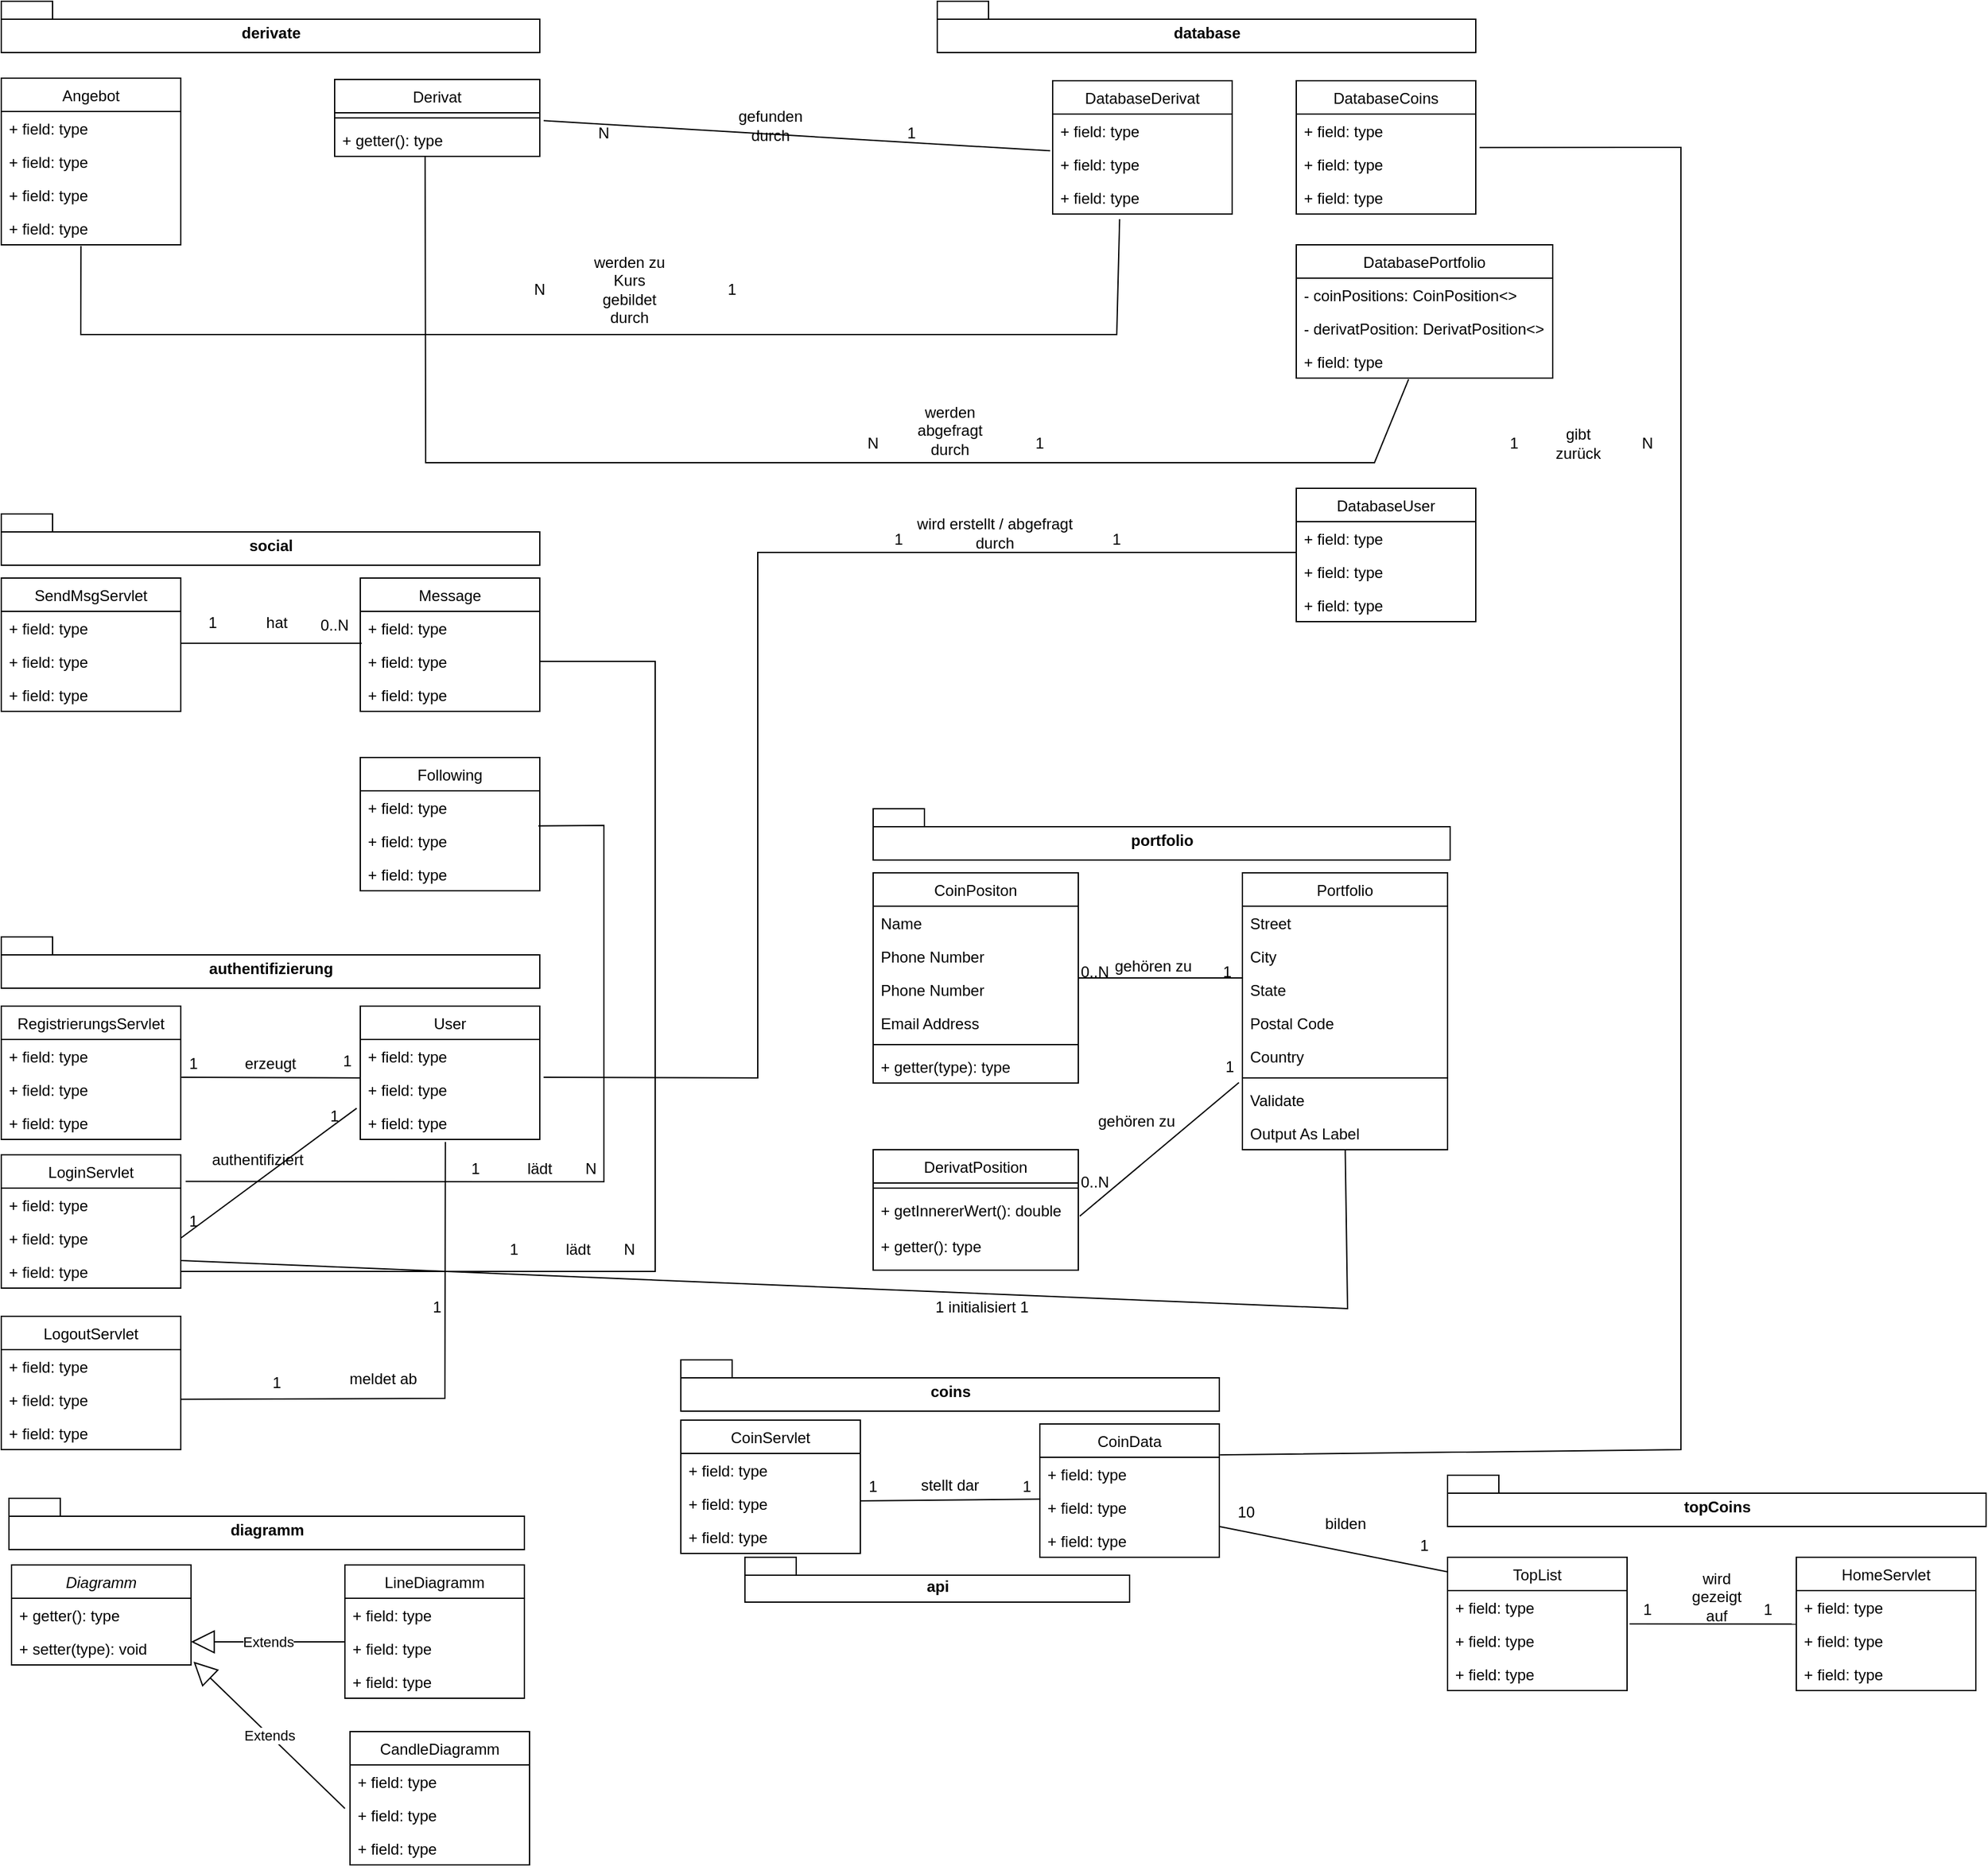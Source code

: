 <mxfile version="17.4.3" type="github">
  <diagram id="C5RBs43oDa-KdzZeNtuy" name="Page-1">
    <mxGraphModel dx="3595" dy="2076" grid="1" gridSize="10" guides="1" tooltips="1" connect="1" arrows="1" fold="1" page="1" pageScale="1" pageWidth="1169" pageHeight="827" math="0" shadow="0">
      <root>
        <mxCell id="WIyWlLk6GJQsqaUBKTNV-0" />
        <mxCell id="WIyWlLk6GJQsqaUBKTNV-1" parent="WIyWlLk6GJQsqaUBKTNV-0" />
        <mxCell id="zkfFHV4jXpPFQw0GAbJ--0" value="CoinPositon" style="swimlane;fontStyle=0;align=center;verticalAlign=top;childLayout=stackLayout;horizontal=1;startSize=26;horizontalStack=0;resizeParent=1;resizeLast=0;collapsible=1;marginBottom=0;rounded=0;shadow=0;strokeWidth=1;" parent="WIyWlLk6GJQsqaUBKTNV-1" vertex="1">
          <mxGeometry x="220" y="120" width="160" height="164" as="geometry">
            <mxRectangle x="230" y="140" width="160" height="26" as="alternateBounds" />
          </mxGeometry>
        </mxCell>
        <mxCell id="zkfFHV4jXpPFQw0GAbJ--1" value="Name" style="text;align=left;verticalAlign=top;spacingLeft=4;spacingRight=4;overflow=hidden;rotatable=0;points=[[0,0.5],[1,0.5]];portConstraint=eastwest;" parent="zkfFHV4jXpPFQw0GAbJ--0" vertex="1">
          <mxGeometry y="26" width="160" height="26" as="geometry" />
        </mxCell>
        <mxCell id="zkfFHV4jXpPFQw0GAbJ--2" value="Phone Number" style="text;align=left;verticalAlign=top;spacingLeft=4;spacingRight=4;overflow=hidden;rotatable=0;points=[[0,0.5],[1,0.5]];portConstraint=eastwest;rounded=0;shadow=0;html=0;" parent="zkfFHV4jXpPFQw0GAbJ--0" vertex="1">
          <mxGeometry y="52" width="160" height="26" as="geometry" />
        </mxCell>
        <mxCell id="riOZHKqeXtfraxiCCozO-0" value="Phone Number" style="text;align=left;verticalAlign=top;spacingLeft=4;spacingRight=4;overflow=hidden;rotatable=0;points=[[0,0.5],[1,0.5]];portConstraint=eastwest;rounded=0;shadow=0;html=0;" vertex="1" parent="zkfFHV4jXpPFQw0GAbJ--0">
          <mxGeometry y="78" width="160" height="26" as="geometry" />
        </mxCell>
        <mxCell id="zkfFHV4jXpPFQw0GAbJ--3" value="Email Address" style="text;align=left;verticalAlign=top;spacingLeft=4;spacingRight=4;overflow=hidden;rotatable=0;points=[[0,0.5],[1,0.5]];portConstraint=eastwest;rounded=0;shadow=0;html=0;" parent="zkfFHV4jXpPFQw0GAbJ--0" vertex="1">
          <mxGeometry y="104" width="160" height="26" as="geometry" />
        </mxCell>
        <mxCell id="zkfFHV4jXpPFQw0GAbJ--4" value="" style="line;html=1;strokeWidth=1;align=left;verticalAlign=middle;spacingTop=-1;spacingLeft=3;spacingRight=3;rotatable=0;labelPosition=right;points=[];portConstraint=eastwest;" parent="zkfFHV4jXpPFQw0GAbJ--0" vertex="1">
          <mxGeometry y="130" width="160" height="8" as="geometry" />
        </mxCell>
        <mxCell id="zkfFHV4jXpPFQw0GAbJ--5" value="+ getter(type): type" style="text;align=left;verticalAlign=top;spacingLeft=4;spacingRight=4;overflow=hidden;rotatable=0;points=[[0,0.5],[1,0.5]];portConstraint=eastwest;" parent="zkfFHV4jXpPFQw0GAbJ--0" vertex="1">
          <mxGeometry y="138" width="160" height="26" as="geometry" />
        </mxCell>
        <mxCell id="zkfFHV4jXpPFQw0GAbJ--17" value="Portfolio" style="swimlane;fontStyle=0;align=center;verticalAlign=top;childLayout=stackLayout;horizontal=1;startSize=26;horizontalStack=0;resizeParent=1;resizeLast=0;collapsible=1;marginBottom=0;rounded=0;shadow=0;strokeWidth=1;" parent="WIyWlLk6GJQsqaUBKTNV-1" vertex="1">
          <mxGeometry x="508" y="120" width="160" height="216" as="geometry">
            <mxRectangle x="550" y="140" width="160" height="26" as="alternateBounds" />
          </mxGeometry>
        </mxCell>
        <mxCell id="zkfFHV4jXpPFQw0GAbJ--18" value="Street" style="text;align=left;verticalAlign=top;spacingLeft=4;spacingRight=4;overflow=hidden;rotatable=0;points=[[0,0.5],[1,0.5]];portConstraint=eastwest;" parent="zkfFHV4jXpPFQw0GAbJ--17" vertex="1">
          <mxGeometry y="26" width="160" height="26" as="geometry" />
        </mxCell>
        <mxCell id="zkfFHV4jXpPFQw0GAbJ--19" value="City" style="text;align=left;verticalAlign=top;spacingLeft=4;spacingRight=4;overflow=hidden;rotatable=0;points=[[0,0.5],[1,0.5]];portConstraint=eastwest;rounded=0;shadow=0;html=0;" parent="zkfFHV4jXpPFQw0GAbJ--17" vertex="1">
          <mxGeometry y="52" width="160" height="26" as="geometry" />
        </mxCell>
        <mxCell id="zkfFHV4jXpPFQw0GAbJ--20" value="State" style="text;align=left;verticalAlign=top;spacingLeft=4;spacingRight=4;overflow=hidden;rotatable=0;points=[[0,0.5],[1,0.5]];portConstraint=eastwest;rounded=0;shadow=0;html=0;" parent="zkfFHV4jXpPFQw0GAbJ--17" vertex="1">
          <mxGeometry y="78" width="160" height="26" as="geometry" />
        </mxCell>
        <mxCell id="zkfFHV4jXpPFQw0GAbJ--21" value="Postal Code" style="text;align=left;verticalAlign=top;spacingLeft=4;spacingRight=4;overflow=hidden;rotatable=0;points=[[0,0.5],[1,0.5]];portConstraint=eastwest;rounded=0;shadow=0;html=0;" parent="zkfFHV4jXpPFQw0GAbJ--17" vertex="1">
          <mxGeometry y="104" width="160" height="26" as="geometry" />
        </mxCell>
        <mxCell id="zkfFHV4jXpPFQw0GAbJ--22" value="Country" style="text;align=left;verticalAlign=top;spacingLeft=4;spacingRight=4;overflow=hidden;rotatable=0;points=[[0,0.5],[1,0.5]];portConstraint=eastwest;rounded=0;shadow=0;html=0;" parent="zkfFHV4jXpPFQw0GAbJ--17" vertex="1">
          <mxGeometry y="130" width="160" height="26" as="geometry" />
        </mxCell>
        <mxCell id="zkfFHV4jXpPFQw0GAbJ--23" value="" style="line;html=1;strokeWidth=1;align=left;verticalAlign=middle;spacingTop=-1;spacingLeft=3;spacingRight=3;rotatable=0;labelPosition=right;points=[];portConstraint=eastwest;" parent="zkfFHV4jXpPFQw0GAbJ--17" vertex="1">
          <mxGeometry y="156" width="160" height="8" as="geometry" />
        </mxCell>
        <mxCell id="zkfFHV4jXpPFQw0GAbJ--24" value="Validate" style="text;align=left;verticalAlign=top;spacingLeft=4;spacingRight=4;overflow=hidden;rotatable=0;points=[[0,0.5],[1,0.5]];portConstraint=eastwest;" parent="zkfFHV4jXpPFQw0GAbJ--17" vertex="1">
          <mxGeometry y="164" width="160" height="26" as="geometry" />
        </mxCell>
        <mxCell id="zkfFHV4jXpPFQw0GAbJ--25" value="Output As Label" style="text;align=left;verticalAlign=top;spacingLeft=4;spacingRight=4;overflow=hidden;rotatable=0;points=[[0,0.5],[1,0.5]];portConstraint=eastwest;" parent="zkfFHV4jXpPFQw0GAbJ--17" vertex="1">
          <mxGeometry y="190" width="160" height="26" as="geometry" />
        </mxCell>
        <mxCell id="zkfFHV4jXpPFQw0GAbJ--26" value="" style="endArrow=none;shadow=0;strokeWidth=1;rounded=0;endFill=0;edgeStyle=elbowEdgeStyle;elbow=vertical;strokeColor=default;" parent="WIyWlLk6GJQsqaUBKTNV-1" source="zkfFHV4jXpPFQw0GAbJ--0" target="zkfFHV4jXpPFQw0GAbJ--17" edge="1">
          <mxGeometry x="0.5" y="41" relative="1" as="geometry">
            <mxPoint x="380" y="192" as="sourcePoint" />
            <mxPoint x="540" y="192" as="targetPoint" />
            <mxPoint x="-40" y="32" as="offset" />
          </mxGeometry>
        </mxCell>
        <mxCell id="zkfFHV4jXpPFQw0GAbJ--27" value="0..N" style="resizable=0;align=left;verticalAlign=bottom;labelBackgroundColor=none;fontSize=12;" parent="zkfFHV4jXpPFQw0GAbJ--26" connectable="0" vertex="1">
          <mxGeometry x="-1" relative="1" as="geometry">
            <mxPoint y="4" as="offset" />
          </mxGeometry>
        </mxCell>
        <mxCell id="zkfFHV4jXpPFQw0GAbJ--28" value="1" style="resizable=0;align=right;verticalAlign=bottom;labelBackgroundColor=none;fontSize=12;" parent="zkfFHV4jXpPFQw0GAbJ--26" connectable="0" vertex="1">
          <mxGeometry x="1" relative="1" as="geometry">
            <mxPoint x="-7" y="4" as="offset" />
          </mxGeometry>
        </mxCell>
        <mxCell id="zkfFHV4jXpPFQw0GAbJ--29" value="gehören zu" style="text;html=1;resizable=0;points=[];;align=center;verticalAlign=middle;labelBackgroundColor=none;rounded=0;shadow=0;strokeWidth=1;fontSize=12;" parent="zkfFHV4jXpPFQw0GAbJ--26" vertex="1" connectable="0">
          <mxGeometry x="0.5" y="49" relative="1" as="geometry">
            <mxPoint x="-38" y="40" as="offset" />
          </mxGeometry>
        </mxCell>
        <mxCell id="riOZHKqeXtfraxiCCozO-1" value="DerivatPosition&#xa;" style="swimlane;fontStyle=0;align=center;verticalAlign=top;childLayout=stackLayout;horizontal=1;startSize=26;horizontalStack=0;resizeParent=1;resizeParentMax=0;resizeLast=0;collapsible=1;marginBottom=0;" vertex="1" parent="WIyWlLk6GJQsqaUBKTNV-1">
          <mxGeometry x="220" y="336" width="160" height="94" as="geometry" />
        </mxCell>
        <mxCell id="riOZHKqeXtfraxiCCozO-3" value="" style="line;strokeWidth=1;fillColor=none;align=left;verticalAlign=middle;spacingTop=-1;spacingLeft=3;spacingRight=3;rotatable=0;labelPosition=right;points=[];portConstraint=eastwest;" vertex="1" parent="riOZHKqeXtfraxiCCozO-1">
          <mxGeometry y="26" width="160" height="8" as="geometry" />
        </mxCell>
        <mxCell id="riOZHKqeXtfraxiCCozO-4" value="+ getInnererWert(): double&#xa;&#xa;+ getter(): type" style="text;strokeColor=none;fillColor=none;align=left;verticalAlign=top;spacingLeft=4;spacingRight=4;overflow=hidden;rotatable=0;points=[[0,0.5],[1,0.5]];portConstraint=eastwest;" vertex="1" parent="riOZHKqeXtfraxiCCozO-1">
          <mxGeometry y="34" width="160" height="60" as="geometry" />
        </mxCell>
        <mxCell id="riOZHKqeXtfraxiCCozO-6" value="gehören zu" style="text;html=1;resizable=0;points=[];;align=center;verticalAlign=middle;labelBackgroundColor=none;rounded=0;shadow=0;strokeWidth=1;fontSize=12;" vertex="1" connectable="0" parent="WIyWlLk6GJQsqaUBKTNV-1">
          <mxGeometry x="430" y="310" as="geometry">
            <mxPoint x="-5" y="4" as="offset" />
          </mxGeometry>
        </mxCell>
        <mxCell id="riOZHKqeXtfraxiCCozO-7" value="0..N" style="resizable=0;align=left;verticalAlign=bottom;labelBackgroundColor=none;fontSize=12;" connectable="0" vertex="1" parent="WIyWlLk6GJQsqaUBKTNV-1">
          <mxGeometry x="380" y="370" as="geometry" />
        </mxCell>
        <mxCell id="riOZHKqeXtfraxiCCozO-8" value="1" style="resizable=0;align=right;verticalAlign=bottom;labelBackgroundColor=none;fontSize=12;" connectable="0" vertex="1" parent="WIyWlLk6GJQsqaUBKTNV-1">
          <mxGeometry x="508.003" y="210" as="geometry">
            <mxPoint x="-5" y="70" as="offset" />
          </mxGeometry>
        </mxCell>
        <mxCell id="riOZHKqeXtfraxiCCozO-9" value="" style="endArrow=none;html=1;rounded=0;entryX=-0.017;entryY=-0.013;entryDx=0;entryDy=0;entryPerimeter=0;exitX=1.007;exitY=0.994;exitDx=0;exitDy=0;exitPerimeter=0;" edge="1" parent="WIyWlLk6GJQsqaUBKTNV-1" target="zkfFHV4jXpPFQw0GAbJ--24">
          <mxGeometry width="50" height="50" relative="1" as="geometry">
            <mxPoint x="381.12" y="387.844" as="sourcePoint" />
            <mxPoint x="440" y="550" as="targetPoint" />
          </mxGeometry>
        </mxCell>
        <mxCell id="riOZHKqeXtfraxiCCozO-11" value="Diagramm" style="swimlane;fontStyle=2;childLayout=stackLayout;horizontal=1;startSize=26;fillColor=none;horizontalStack=0;resizeParent=1;resizeParentMax=0;resizeLast=0;collapsible=1;marginBottom=0;" vertex="1" parent="WIyWlLk6GJQsqaUBKTNV-1">
          <mxGeometry x="-452" y="660" width="140" height="78" as="geometry" />
        </mxCell>
        <mxCell id="riOZHKqeXtfraxiCCozO-12" value="+ getter(): type" style="text;strokeColor=none;fillColor=none;align=left;verticalAlign=top;spacingLeft=4;spacingRight=4;overflow=hidden;rotatable=0;points=[[0,0.5],[1,0.5]];portConstraint=eastwest;" vertex="1" parent="riOZHKqeXtfraxiCCozO-11">
          <mxGeometry y="26" width="140" height="26" as="geometry" />
        </mxCell>
        <mxCell id="riOZHKqeXtfraxiCCozO-13" value="+ setter(type): void" style="text;strokeColor=none;fillColor=none;align=left;verticalAlign=top;spacingLeft=4;spacingRight=4;overflow=hidden;rotatable=0;points=[[0,0.5],[1,0.5]];portConstraint=eastwest;" vertex="1" parent="riOZHKqeXtfraxiCCozO-11">
          <mxGeometry y="52" width="140" height="26" as="geometry" />
        </mxCell>
        <mxCell id="riOZHKqeXtfraxiCCozO-15" value="Extends" style="endArrow=block;endSize=16;endFill=0;html=1;rounded=0;strokeColor=default;" edge="1" parent="WIyWlLk6GJQsqaUBKTNV-1">
          <mxGeometry width="160" relative="1" as="geometry">
            <mxPoint x="-192" y="720" as="sourcePoint" />
            <mxPoint x="-312" y="720" as="targetPoint" />
          </mxGeometry>
        </mxCell>
        <mxCell id="riOZHKqeXtfraxiCCozO-16" value="LineDiagramm" style="swimlane;fontStyle=0;childLayout=stackLayout;horizontal=1;startSize=26;fillColor=none;horizontalStack=0;resizeParent=1;resizeParentMax=0;resizeLast=0;collapsible=1;marginBottom=0;" vertex="1" parent="WIyWlLk6GJQsqaUBKTNV-1">
          <mxGeometry x="-192" y="660" width="140" height="104" as="geometry" />
        </mxCell>
        <mxCell id="riOZHKqeXtfraxiCCozO-17" value="+ field: type" style="text;strokeColor=none;fillColor=none;align=left;verticalAlign=top;spacingLeft=4;spacingRight=4;overflow=hidden;rotatable=0;points=[[0,0.5],[1,0.5]];portConstraint=eastwest;" vertex="1" parent="riOZHKqeXtfraxiCCozO-16">
          <mxGeometry y="26" width="140" height="26" as="geometry" />
        </mxCell>
        <mxCell id="riOZHKqeXtfraxiCCozO-18" value="+ field: type" style="text;strokeColor=none;fillColor=none;align=left;verticalAlign=top;spacingLeft=4;spacingRight=4;overflow=hidden;rotatable=0;points=[[0,0.5],[1,0.5]];portConstraint=eastwest;" vertex="1" parent="riOZHKqeXtfraxiCCozO-16">
          <mxGeometry y="52" width="140" height="26" as="geometry" />
        </mxCell>
        <mxCell id="riOZHKqeXtfraxiCCozO-19" value="+ field: type" style="text;strokeColor=none;fillColor=none;align=left;verticalAlign=top;spacingLeft=4;spacingRight=4;overflow=hidden;rotatable=0;points=[[0,0.5],[1,0.5]];portConstraint=eastwest;" vertex="1" parent="riOZHKqeXtfraxiCCozO-16">
          <mxGeometry y="78" width="140" height="26" as="geometry" />
        </mxCell>
        <mxCell id="riOZHKqeXtfraxiCCozO-24" value="CandleDiagramm" style="swimlane;fontStyle=0;childLayout=stackLayout;horizontal=1;startSize=26;fillColor=none;horizontalStack=0;resizeParent=1;resizeParentMax=0;resizeLast=0;collapsible=1;marginBottom=0;" vertex="1" parent="WIyWlLk6GJQsqaUBKTNV-1">
          <mxGeometry x="-188" y="790" width="140" height="104" as="geometry" />
        </mxCell>
        <mxCell id="riOZHKqeXtfraxiCCozO-25" value="+ field: type" style="text;strokeColor=none;fillColor=none;align=left;verticalAlign=top;spacingLeft=4;spacingRight=4;overflow=hidden;rotatable=0;points=[[0,0.5],[1,0.5]];portConstraint=eastwest;" vertex="1" parent="riOZHKqeXtfraxiCCozO-24">
          <mxGeometry y="26" width="140" height="26" as="geometry" />
        </mxCell>
        <mxCell id="riOZHKqeXtfraxiCCozO-26" value="+ field: type" style="text;strokeColor=none;fillColor=none;align=left;verticalAlign=top;spacingLeft=4;spacingRight=4;overflow=hidden;rotatable=0;points=[[0,0.5],[1,0.5]];portConstraint=eastwest;" vertex="1" parent="riOZHKqeXtfraxiCCozO-24">
          <mxGeometry y="52" width="140" height="26" as="geometry" />
        </mxCell>
        <mxCell id="riOZHKqeXtfraxiCCozO-27" value="+ field: type" style="text;strokeColor=none;fillColor=none;align=left;verticalAlign=top;spacingLeft=4;spacingRight=4;overflow=hidden;rotatable=0;points=[[0,0.5],[1,0.5]];portConstraint=eastwest;" vertex="1" parent="riOZHKqeXtfraxiCCozO-24">
          <mxGeometry y="78" width="140" height="26" as="geometry" />
        </mxCell>
        <mxCell id="riOZHKqeXtfraxiCCozO-28" value="Extends" style="endArrow=block;endSize=16;endFill=0;html=1;rounded=0;strokeColor=default;entryX=1.014;entryY=0.904;entryDx=0;entryDy=0;entryPerimeter=0;" edge="1" parent="WIyWlLk6GJQsqaUBKTNV-1" target="riOZHKqeXtfraxiCCozO-13">
          <mxGeometry width="160" relative="1" as="geometry">
            <mxPoint x="-192" y="850" as="sourcePoint" />
            <mxPoint x="-212" y="890" as="targetPoint" />
          </mxGeometry>
        </mxCell>
        <mxCell id="riOZHKqeXtfraxiCCozO-33" value="SendMsgServlet" style="swimlane;fontStyle=0;childLayout=stackLayout;horizontal=1;startSize=26;fillColor=none;horizontalStack=0;resizeParent=1;resizeParentMax=0;resizeLast=0;collapsible=1;marginBottom=0;" vertex="1" parent="WIyWlLk6GJQsqaUBKTNV-1">
          <mxGeometry x="-460" y="-110" width="140" height="104" as="geometry" />
        </mxCell>
        <mxCell id="riOZHKqeXtfraxiCCozO-34" value="+ field: type" style="text;strokeColor=none;fillColor=none;align=left;verticalAlign=top;spacingLeft=4;spacingRight=4;overflow=hidden;rotatable=0;points=[[0,0.5],[1,0.5]];portConstraint=eastwest;" vertex="1" parent="riOZHKqeXtfraxiCCozO-33">
          <mxGeometry y="26" width="140" height="26" as="geometry" />
        </mxCell>
        <mxCell id="riOZHKqeXtfraxiCCozO-35" value="+ field: type" style="text;strokeColor=none;fillColor=none;align=left;verticalAlign=top;spacingLeft=4;spacingRight=4;overflow=hidden;rotatable=0;points=[[0,0.5],[1,0.5]];portConstraint=eastwest;" vertex="1" parent="riOZHKqeXtfraxiCCozO-33">
          <mxGeometry y="52" width="140" height="26" as="geometry" />
        </mxCell>
        <mxCell id="riOZHKqeXtfraxiCCozO-36" value="+ field: type" style="text;strokeColor=none;fillColor=none;align=left;verticalAlign=top;spacingLeft=4;spacingRight=4;overflow=hidden;rotatable=0;points=[[0,0.5],[1,0.5]];portConstraint=eastwest;" vertex="1" parent="riOZHKqeXtfraxiCCozO-33">
          <mxGeometry y="78" width="140" height="26" as="geometry" />
        </mxCell>
        <mxCell id="riOZHKqeXtfraxiCCozO-37" value="Message" style="swimlane;fontStyle=0;childLayout=stackLayout;horizontal=1;startSize=26;fillColor=none;horizontalStack=0;resizeParent=1;resizeParentMax=0;resizeLast=0;collapsible=1;marginBottom=0;" vertex="1" parent="WIyWlLk6GJQsqaUBKTNV-1">
          <mxGeometry x="-180" y="-110" width="140" height="104" as="geometry" />
        </mxCell>
        <mxCell id="riOZHKqeXtfraxiCCozO-38" value="+ field: type" style="text;strokeColor=none;fillColor=none;align=left;verticalAlign=top;spacingLeft=4;spacingRight=4;overflow=hidden;rotatable=0;points=[[0,0.5],[1,0.5]];portConstraint=eastwest;" vertex="1" parent="riOZHKqeXtfraxiCCozO-37">
          <mxGeometry y="26" width="140" height="26" as="geometry" />
        </mxCell>
        <mxCell id="riOZHKqeXtfraxiCCozO-39" value="+ field: type" style="text;strokeColor=none;fillColor=none;align=left;verticalAlign=top;spacingLeft=4;spacingRight=4;overflow=hidden;rotatable=0;points=[[0,0.5],[1,0.5]];portConstraint=eastwest;" vertex="1" parent="riOZHKqeXtfraxiCCozO-37">
          <mxGeometry y="52" width="140" height="26" as="geometry" />
        </mxCell>
        <mxCell id="riOZHKqeXtfraxiCCozO-40" value="+ field: type" style="text;strokeColor=none;fillColor=none;align=left;verticalAlign=top;spacingLeft=4;spacingRight=4;overflow=hidden;rotatable=0;points=[[0,0.5],[1,0.5]];portConstraint=eastwest;" vertex="1" parent="riOZHKqeXtfraxiCCozO-37">
          <mxGeometry y="78" width="140" height="26" as="geometry" />
        </mxCell>
        <mxCell id="riOZHKqeXtfraxiCCozO-41" value="" style="endArrow=none;html=1;rounded=0;strokeColor=default;entryX=0.008;entryY=0.955;entryDx=0;entryDy=0;entryPerimeter=0;exitX=1;exitY=0.955;exitDx=0;exitDy=0;exitPerimeter=0;" edge="1" parent="WIyWlLk6GJQsqaUBKTNV-1" source="riOZHKqeXtfraxiCCozO-34" target="riOZHKqeXtfraxiCCozO-38">
          <mxGeometry width="50" height="50" relative="1" as="geometry">
            <mxPoint x="-290" y="-40" as="sourcePoint" />
            <mxPoint x="-240" y="-90" as="targetPoint" />
          </mxGeometry>
        </mxCell>
        <mxCell id="riOZHKqeXtfraxiCCozO-46" value="hat" style="text;html=1;strokeColor=none;fillColor=none;align=center;verticalAlign=middle;whiteSpace=wrap;rounded=0;" vertex="1" parent="WIyWlLk6GJQsqaUBKTNV-1">
          <mxGeometry x="-260" y="-90" width="30" height="30" as="geometry" />
        </mxCell>
        <mxCell id="riOZHKqeXtfraxiCCozO-47" value="1" style="text;html=1;strokeColor=none;fillColor=none;align=center;verticalAlign=middle;whiteSpace=wrap;rounded=0;" vertex="1" parent="WIyWlLk6GJQsqaUBKTNV-1">
          <mxGeometry x="-320" y="-85" width="50" height="20" as="geometry" />
        </mxCell>
        <mxCell id="riOZHKqeXtfraxiCCozO-48" value="0..N" style="text;html=1;strokeColor=none;fillColor=none;align=center;verticalAlign=middle;whiteSpace=wrap;rounded=0;" vertex="1" parent="WIyWlLk6GJQsqaUBKTNV-1">
          <mxGeometry x="-230" y="-88" width="60" height="30" as="geometry" />
        </mxCell>
        <mxCell id="riOZHKqeXtfraxiCCozO-49" value="social&lt;br&gt;" style="shape=folder;fontStyle=1;spacingTop=10;tabWidth=40;tabHeight=14;tabPosition=left;html=1;" vertex="1" parent="WIyWlLk6GJQsqaUBKTNV-1">
          <mxGeometry x="-460" y="-160" width="420" height="40" as="geometry" />
        </mxCell>
        <mxCell id="riOZHKqeXtfraxiCCozO-50" value="topCoins" style="shape=folder;fontStyle=1;spacingTop=10;tabWidth=40;tabHeight=14;tabPosition=left;html=1;" vertex="1" parent="WIyWlLk6GJQsqaUBKTNV-1">
          <mxGeometry x="668" y="590" width="420" height="40" as="geometry" />
        </mxCell>
        <mxCell id="riOZHKqeXtfraxiCCozO-52" value="coins" style="shape=folder;fontStyle=1;spacingTop=10;tabWidth=40;tabHeight=14;tabPosition=left;html=1;" vertex="1" parent="WIyWlLk6GJQsqaUBKTNV-1">
          <mxGeometry x="70" y="500" width="420" height="40" as="geometry" />
        </mxCell>
        <mxCell id="riOZHKqeXtfraxiCCozO-53" value="CoinData" style="swimlane;fontStyle=0;childLayout=stackLayout;horizontal=1;startSize=26;fillColor=none;horizontalStack=0;resizeParent=1;resizeParentMax=0;resizeLast=0;collapsible=1;marginBottom=0;" vertex="1" parent="WIyWlLk6GJQsqaUBKTNV-1">
          <mxGeometry x="350" y="550" width="140" height="104" as="geometry" />
        </mxCell>
        <mxCell id="riOZHKqeXtfraxiCCozO-54" value="+ field: type" style="text;strokeColor=none;fillColor=none;align=left;verticalAlign=top;spacingLeft=4;spacingRight=4;overflow=hidden;rotatable=0;points=[[0,0.5],[1,0.5]];portConstraint=eastwest;" vertex="1" parent="riOZHKqeXtfraxiCCozO-53">
          <mxGeometry y="26" width="140" height="26" as="geometry" />
        </mxCell>
        <mxCell id="riOZHKqeXtfraxiCCozO-55" value="+ field: type" style="text;strokeColor=none;fillColor=none;align=left;verticalAlign=top;spacingLeft=4;spacingRight=4;overflow=hidden;rotatable=0;points=[[0,0.5],[1,0.5]];portConstraint=eastwest;" vertex="1" parent="riOZHKqeXtfraxiCCozO-53">
          <mxGeometry y="52" width="140" height="26" as="geometry" />
        </mxCell>
        <mxCell id="riOZHKqeXtfraxiCCozO-56" value="+ field: type" style="text;strokeColor=none;fillColor=none;align=left;verticalAlign=top;spacingLeft=4;spacingRight=4;overflow=hidden;rotatable=0;points=[[0,0.5],[1,0.5]];portConstraint=eastwest;" vertex="1" parent="riOZHKqeXtfraxiCCozO-53">
          <mxGeometry y="78" width="140" height="26" as="geometry" />
        </mxCell>
        <mxCell id="riOZHKqeXtfraxiCCozO-57" value="TopList" style="swimlane;fontStyle=0;childLayout=stackLayout;horizontal=1;startSize=26;fillColor=none;horizontalStack=0;resizeParent=1;resizeParentMax=0;resizeLast=0;collapsible=1;marginBottom=0;" vertex="1" parent="WIyWlLk6GJQsqaUBKTNV-1">
          <mxGeometry x="668" y="654" width="140" height="104" as="geometry" />
        </mxCell>
        <mxCell id="riOZHKqeXtfraxiCCozO-58" value="+ field: type" style="text;strokeColor=none;fillColor=none;align=left;verticalAlign=top;spacingLeft=4;spacingRight=4;overflow=hidden;rotatable=0;points=[[0,0.5],[1,0.5]];portConstraint=eastwest;" vertex="1" parent="riOZHKqeXtfraxiCCozO-57">
          <mxGeometry y="26" width="140" height="26" as="geometry" />
        </mxCell>
        <mxCell id="riOZHKqeXtfraxiCCozO-59" value="+ field: type" style="text;strokeColor=none;fillColor=none;align=left;verticalAlign=top;spacingLeft=4;spacingRight=4;overflow=hidden;rotatable=0;points=[[0,0.5],[1,0.5]];portConstraint=eastwest;" vertex="1" parent="riOZHKqeXtfraxiCCozO-57">
          <mxGeometry y="52" width="140" height="26" as="geometry" />
        </mxCell>
        <mxCell id="riOZHKqeXtfraxiCCozO-60" value="+ field: type" style="text;strokeColor=none;fillColor=none;align=left;verticalAlign=top;spacingLeft=4;spacingRight=4;overflow=hidden;rotatable=0;points=[[0,0.5],[1,0.5]];portConstraint=eastwest;" vertex="1" parent="riOZHKqeXtfraxiCCozO-57">
          <mxGeometry y="78" width="140" height="26" as="geometry" />
        </mxCell>
        <mxCell id="riOZHKqeXtfraxiCCozO-61" value="portfolio" style="shape=folder;fontStyle=1;spacingTop=10;tabWidth=40;tabHeight=14;tabPosition=left;html=1;" vertex="1" parent="WIyWlLk6GJQsqaUBKTNV-1">
          <mxGeometry x="220" y="70" width="450" height="40" as="geometry" />
        </mxCell>
        <mxCell id="riOZHKqeXtfraxiCCozO-62" value="" style="endArrow=none;html=1;rounded=0;strokeColor=default;exitX=1;exitY=0.077;exitDx=0;exitDy=0;exitPerimeter=0;entryX=0;entryY=0.109;entryDx=0;entryDy=0;entryPerimeter=0;" edge="1" parent="WIyWlLk6GJQsqaUBKTNV-1" source="riOZHKqeXtfraxiCCozO-56" target="riOZHKqeXtfraxiCCozO-57">
          <mxGeometry width="50" height="50" relative="1" as="geometry">
            <mxPoint x="570" y="720" as="sourcePoint" />
            <mxPoint x="660" y="660" as="targetPoint" />
          </mxGeometry>
        </mxCell>
        <mxCell id="riOZHKqeXtfraxiCCozO-63" value="bilden" style="text;html=1;strokeColor=none;fillColor=none;align=center;verticalAlign=middle;whiteSpace=wrap;rounded=0;" vertex="1" parent="WIyWlLk6GJQsqaUBKTNV-1">
          <mxGeometry x="540.5" y="622" width="95" height="12" as="geometry" />
        </mxCell>
        <mxCell id="riOZHKqeXtfraxiCCozO-64" value="1" style="text;html=1;strokeColor=none;fillColor=none;align=center;verticalAlign=middle;whiteSpace=wrap;rounded=0;" vertex="1" parent="WIyWlLk6GJQsqaUBKTNV-1">
          <mxGeometry x="620" y="630" width="60" height="30" as="geometry" />
        </mxCell>
        <mxCell id="riOZHKqeXtfraxiCCozO-65" value="10" style="text;html=1;strokeColor=none;fillColor=none;align=center;verticalAlign=middle;whiteSpace=wrap;rounded=0;" vertex="1" parent="WIyWlLk6GJQsqaUBKTNV-1">
          <mxGeometry x="480.5" y="604" width="60" height="30" as="geometry" />
        </mxCell>
        <mxCell id="riOZHKqeXtfraxiCCozO-66" value="HomeServlet" style="swimlane;fontStyle=0;childLayout=stackLayout;horizontal=1;startSize=26;fillColor=none;horizontalStack=0;resizeParent=1;resizeParentMax=0;resizeLast=0;collapsible=1;marginBottom=0;" vertex="1" parent="WIyWlLk6GJQsqaUBKTNV-1">
          <mxGeometry x="940" y="654" width="140" height="104" as="geometry" />
        </mxCell>
        <mxCell id="riOZHKqeXtfraxiCCozO-67" value="+ field: type" style="text;strokeColor=none;fillColor=none;align=left;verticalAlign=top;spacingLeft=4;spacingRight=4;overflow=hidden;rotatable=0;points=[[0,0.5],[1,0.5]];portConstraint=eastwest;" vertex="1" parent="riOZHKqeXtfraxiCCozO-66">
          <mxGeometry y="26" width="140" height="26" as="geometry" />
        </mxCell>
        <mxCell id="riOZHKqeXtfraxiCCozO-68" value="+ field: type" style="text;strokeColor=none;fillColor=none;align=left;verticalAlign=top;spacingLeft=4;spacingRight=4;overflow=hidden;rotatable=0;points=[[0,0.5],[1,0.5]];portConstraint=eastwest;" vertex="1" parent="riOZHKqeXtfraxiCCozO-66">
          <mxGeometry y="52" width="140" height="26" as="geometry" />
        </mxCell>
        <mxCell id="riOZHKqeXtfraxiCCozO-69" value="+ field: type" style="text;strokeColor=none;fillColor=none;align=left;verticalAlign=top;spacingLeft=4;spacingRight=4;overflow=hidden;rotatable=0;points=[[0,0.5],[1,0.5]];portConstraint=eastwest;" vertex="1" parent="riOZHKqeXtfraxiCCozO-66">
          <mxGeometry y="78" width="140" height="26" as="geometry" />
        </mxCell>
        <mxCell id="riOZHKqeXtfraxiCCozO-70" value="" style="endArrow=none;html=1;rounded=0;strokeColor=default;entryX=0;entryY=0.006;entryDx=0;entryDy=0;entryPerimeter=0;" edge="1" parent="WIyWlLk6GJQsqaUBKTNV-1" target="riOZHKqeXtfraxiCCozO-68">
          <mxGeometry width="50" height="50" relative="1" as="geometry">
            <mxPoint x="810" y="706" as="sourcePoint" />
            <mxPoint x="870" y="690" as="targetPoint" />
          </mxGeometry>
        </mxCell>
        <mxCell id="riOZHKqeXtfraxiCCozO-71" value="1" style="text;html=1;strokeColor=none;fillColor=none;align=center;verticalAlign=middle;whiteSpace=wrap;rounded=0;" vertex="1" parent="WIyWlLk6GJQsqaUBKTNV-1">
          <mxGeometry x="888" y="680" width="60" height="30" as="geometry" />
        </mxCell>
        <mxCell id="riOZHKqeXtfraxiCCozO-72" value="1" style="text;html=1;strokeColor=none;fillColor=none;align=center;verticalAlign=middle;whiteSpace=wrap;rounded=0;" vertex="1" parent="WIyWlLk6GJQsqaUBKTNV-1">
          <mxGeometry x="800" y="680" width="48" height="30" as="geometry" />
        </mxCell>
        <mxCell id="riOZHKqeXtfraxiCCozO-73" value="wird gezeigt auf" style="text;html=1;strokeColor=none;fillColor=none;align=center;verticalAlign=middle;whiteSpace=wrap;rounded=0;" vertex="1" parent="WIyWlLk6GJQsqaUBKTNV-1">
          <mxGeometry x="848" y="670" width="60" height="30" as="geometry" />
        </mxCell>
        <mxCell id="riOZHKqeXtfraxiCCozO-74" value="CoinServlet" style="swimlane;fontStyle=0;childLayout=stackLayout;horizontal=1;startSize=26;fillColor=none;horizontalStack=0;resizeParent=1;resizeParentMax=0;resizeLast=0;collapsible=1;marginBottom=0;" vertex="1" parent="WIyWlLk6GJQsqaUBKTNV-1">
          <mxGeometry x="70" y="547" width="140" height="104" as="geometry" />
        </mxCell>
        <mxCell id="riOZHKqeXtfraxiCCozO-75" value="+ field: type" style="text;strokeColor=none;fillColor=none;align=left;verticalAlign=top;spacingLeft=4;spacingRight=4;overflow=hidden;rotatable=0;points=[[0,0.5],[1,0.5]];portConstraint=eastwest;" vertex="1" parent="riOZHKqeXtfraxiCCozO-74">
          <mxGeometry y="26" width="140" height="26" as="geometry" />
        </mxCell>
        <mxCell id="riOZHKqeXtfraxiCCozO-76" value="+ field: type" style="text;strokeColor=none;fillColor=none;align=left;verticalAlign=top;spacingLeft=4;spacingRight=4;overflow=hidden;rotatable=0;points=[[0,0.5],[1,0.5]];portConstraint=eastwest;" vertex="1" parent="riOZHKqeXtfraxiCCozO-74">
          <mxGeometry y="52" width="140" height="26" as="geometry" />
        </mxCell>
        <mxCell id="riOZHKqeXtfraxiCCozO-77" value="+ field: type" style="text;strokeColor=none;fillColor=none;align=left;verticalAlign=top;spacingLeft=4;spacingRight=4;overflow=hidden;rotatable=0;points=[[0,0.5],[1,0.5]];portConstraint=eastwest;" vertex="1" parent="riOZHKqeXtfraxiCCozO-74">
          <mxGeometry y="78" width="140" height="26" as="geometry" />
        </mxCell>
        <mxCell id="riOZHKqeXtfraxiCCozO-78" value="" style="endArrow=none;html=1;rounded=0;strokeColor=default;entryX=0.004;entryY=0.256;entryDx=0;entryDy=0;entryPerimeter=0;" edge="1" parent="WIyWlLk6GJQsqaUBKTNV-1" target="riOZHKqeXtfraxiCCozO-55">
          <mxGeometry width="50" height="50" relative="1" as="geometry">
            <mxPoint x="210" y="610" as="sourcePoint" />
            <mxPoint x="290" y="580" as="targetPoint" />
          </mxGeometry>
        </mxCell>
        <mxCell id="riOZHKqeXtfraxiCCozO-79" value="1" style="text;html=1;strokeColor=none;fillColor=none;align=center;verticalAlign=middle;whiteSpace=wrap;rounded=0;" vertex="1" parent="WIyWlLk6GJQsqaUBKTNV-1">
          <mxGeometry x="190" y="584" width="60" height="30" as="geometry" />
        </mxCell>
        <mxCell id="riOZHKqeXtfraxiCCozO-80" value="1" style="text;html=1;strokeColor=none;fillColor=none;align=center;verticalAlign=middle;whiteSpace=wrap;rounded=0;" vertex="1" parent="WIyWlLk6GJQsqaUBKTNV-1">
          <mxGeometry x="310" y="583" width="60" height="31" as="geometry" />
        </mxCell>
        <mxCell id="riOZHKqeXtfraxiCCozO-81" value="stellt dar" style="text;html=1;strokeColor=none;fillColor=none;align=center;verticalAlign=middle;whiteSpace=wrap;rounded=0;" vertex="1" parent="WIyWlLk6GJQsqaUBKTNV-1">
          <mxGeometry x="250" y="583" width="60" height="30" as="geometry" />
        </mxCell>
        <mxCell id="riOZHKqeXtfraxiCCozO-169" value="authentifizierung" style="shape=folder;fontStyle=1;spacingTop=10;tabWidth=40;tabHeight=14;tabPosition=left;html=1;" vertex="1" parent="WIyWlLk6GJQsqaUBKTNV-1">
          <mxGeometry x="-460" y="170" width="420" height="40" as="geometry" />
        </mxCell>
        <mxCell id="riOZHKqeXtfraxiCCozO-170" value="RegistrierungsServlet" style="swimlane;fontStyle=0;childLayout=stackLayout;horizontal=1;startSize=26;fillColor=none;horizontalStack=0;resizeParent=1;resizeParentMax=0;resizeLast=0;collapsible=1;marginBottom=0;" vertex="1" parent="WIyWlLk6GJQsqaUBKTNV-1">
          <mxGeometry x="-460" y="224" width="140" height="104" as="geometry" />
        </mxCell>
        <mxCell id="riOZHKqeXtfraxiCCozO-171" value="+ field: type" style="text;strokeColor=none;fillColor=none;align=left;verticalAlign=top;spacingLeft=4;spacingRight=4;overflow=hidden;rotatable=0;points=[[0,0.5],[1,0.5]];portConstraint=eastwest;" vertex="1" parent="riOZHKqeXtfraxiCCozO-170">
          <mxGeometry y="26" width="140" height="26" as="geometry" />
        </mxCell>
        <mxCell id="riOZHKqeXtfraxiCCozO-172" value="+ field: type" style="text;strokeColor=none;fillColor=none;align=left;verticalAlign=top;spacingLeft=4;spacingRight=4;overflow=hidden;rotatable=0;points=[[0,0.5],[1,0.5]];portConstraint=eastwest;" vertex="1" parent="riOZHKqeXtfraxiCCozO-170">
          <mxGeometry y="52" width="140" height="26" as="geometry" />
        </mxCell>
        <mxCell id="riOZHKqeXtfraxiCCozO-173" value="+ field: type" style="text;strokeColor=none;fillColor=none;align=left;verticalAlign=top;spacingLeft=4;spacingRight=4;overflow=hidden;rotatable=0;points=[[0,0.5],[1,0.5]];portConstraint=eastwest;" vertex="1" parent="riOZHKqeXtfraxiCCozO-170">
          <mxGeometry y="78" width="140" height="26" as="geometry" />
        </mxCell>
        <mxCell id="riOZHKqeXtfraxiCCozO-174" value="User" style="swimlane;fontStyle=0;childLayout=stackLayout;horizontal=1;startSize=26;fillColor=none;horizontalStack=0;resizeParent=1;resizeParentMax=0;resizeLast=0;collapsible=1;marginBottom=0;" vertex="1" parent="WIyWlLk6GJQsqaUBKTNV-1">
          <mxGeometry x="-180" y="224" width="140" height="104" as="geometry" />
        </mxCell>
        <mxCell id="riOZHKqeXtfraxiCCozO-175" value="+ field: type" style="text;strokeColor=none;fillColor=none;align=left;verticalAlign=top;spacingLeft=4;spacingRight=4;overflow=hidden;rotatable=0;points=[[0,0.5],[1,0.5]];portConstraint=eastwest;" vertex="1" parent="riOZHKqeXtfraxiCCozO-174">
          <mxGeometry y="26" width="140" height="26" as="geometry" />
        </mxCell>
        <mxCell id="riOZHKqeXtfraxiCCozO-176" value="+ field: type" style="text;strokeColor=none;fillColor=none;align=left;verticalAlign=top;spacingLeft=4;spacingRight=4;overflow=hidden;rotatable=0;points=[[0,0.5],[1,0.5]];portConstraint=eastwest;" vertex="1" parent="riOZHKqeXtfraxiCCozO-174">
          <mxGeometry y="52" width="140" height="26" as="geometry" />
        </mxCell>
        <mxCell id="riOZHKqeXtfraxiCCozO-177" value="+ field: type" style="text;strokeColor=none;fillColor=none;align=left;verticalAlign=top;spacingLeft=4;spacingRight=4;overflow=hidden;rotatable=0;points=[[0,0.5],[1,0.5]];portConstraint=eastwest;" vertex="1" parent="riOZHKqeXtfraxiCCozO-174">
          <mxGeometry y="78" width="140" height="26" as="geometry" />
        </mxCell>
        <mxCell id="riOZHKqeXtfraxiCCozO-178" value="" style="endArrow=none;html=1;rounded=0;strokeColor=default;exitX=1.004;exitY=0.135;exitDx=0;exitDy=0;exitPerimeter=0;" edge="1" parent="WIyWlLk6GJQsqaUBKTNV-1" source="riOZHKqeXtfraxiCCozO-172">
          <mxGeometry width="50" height="50" relative="1" as="geometry">
            <mxPoint x="-280" y="320" as="sourcePoint" />
            <mxPoint x="-180" y="280" as="targetPoint" />
          </mxGeometry>
        </mxCell>
        <mxCell id="riOZHKqeXtfraxiCCozO-179" value="erzeugt" style="text;html=1;strokeColor=none;fillColor=none;align=center;verticalAlign=middle;whiteSpace=wrap;rounded=0;" vertex="1" parent="WIyWlLk6GJQsqaUBKTNV-1">
          <mxGeometry x="-280" y="254" width="60" height="30" as="geometry" />
        </mxCell>
        <mxCell id="riOZHKqeXtfraxiCCozO-180" value="1" style="text;html=1;strokeColor=none;fillColor=none;align=center;verticalAlign=middle;whiteSpace=wrap;rounded=0;" vertex="1" parent="WIyWlLk6GJQsqaUBKTNV-1">
          <mxGeometry x="-340" y="261" width="60" height="16" as="geometry" />
        </mxCell>
        <mxCell id="riOZHKqeXtfraxiCCozO-183" value="1" style="text;html=1;strokeColor=none;fillColor=none;align=center;verticalAlign=middle;whiteSpace=wrap;rounded=0;" vertex="1" parent="WIyWlLk6GJQsqaUBKTNV-1">
          <mxGeometry x="-220" y="254" width="60" height="26" as="geometry" />
        </mxCell>
        <mxCell id="riOZHKqeXtfraxiCCozO-184" value="LoginServlet" style="swimlane;fontStyle=0;childLayout=stackLayout;horizontal=1;startSize=26;fillColor=none;horizontalStack=0;resizeParent=1;resizeParentMax=0;resizeLast=0;collapsible=1;marginBottom=0;" vertex="1" parent="WIyWlLk6GJQsqaUBKTNV-1">
          <mxGeometry x="-460" y="340" width="140" height="104" as="geometry" />
        </mxCell>
        <mxCell id="riOZHKqeXtfraxiCCozO-185" value="+ field: type" style="text;strokeColor=none;fillColor=none;align=left;verticalAlign=top;spacingLeft=4;spacingRight=4;overflow=hidden;rotatable=0;points=[[0,0.5],[1,0.5]];portConstraint=eastwest;" vertex="1" parent="riOZHKqeXtfraxiCCozO-184">
          <mxGeometry y="26" width="140" height="26" as="geometry" />
        </mxCell>
        <mxCell id="riOZHKqeXtfraxiCCozO-186" value="+ field: type" style="text;strokeColor=none;fillColor=none;align=left;verticalAlign=top;spacingLeft=4;spacingRight=4;overflow=hidden;rotatable=0;points=[[0,0.5],[1,0.5]];portConstraint=eastwest;" vertex="1" parent="riOZHKqeXtfraxiCCozO-184">
          <mxGeometry y="52" width="140" height="26" as="geometry" />
        </mxCell>
        <mxCell id="riOZHKqeXtfraxiCCozO-187" value="+ field: type" style="text;strokeColor=none;fillColor=none;align=left;verticalAlign=top;spacingLeft=4;spacingRight=4;overflow=hidden;rotatable=0;points=[[0,0.5],[1,0.5]];portConstraint=eastwest;" vertex="1" parent="riOZHKqeXtfraxiCCozO-184">
          <mxGeometry y="78" width="140" height="26" as="geometry" />
        </mxCell>
        <mxCell id="riOZHKqeXtfraxiCCozO-190" value="" style="endArrow=none;html=1;rounded=0;strokeColor=default;entryX=-0.02;entryY=1.064;entryDx=0;entryDy=0;entryPerimeter=0;exitX=1;exitY=0.5;exitDx=0;exitDy=0;" edge="1" parent="WIyWlLk6GJQsqaUBKTNV-1" source="riOZHKqeXtfraxiCCozO-186" target="riOZHKqeXtfraxiCCozO-176">
          <mxGeometry width="50" height="50" relative="1" as="geometry">
            <mxPoint x="-250" y="430" as="sourcePoint" />
            <mxPoint x="-200" y="380" as="targetPoint" />
          </mxGeometry>
        </mxCell>
        <mxCell id="riOZHKqeXtfraxiCCozO-191" value="authentifiziert" style="text;html=1;strokeColor=none;fillColor=none;align=center;verticalAlign=middle;whiteSpace=wrap;rounded=0;" vertex="1" parent="WIyWlLk6GJQsqaUBKTNV-1">
          <mxGeometry x="-290" y="328" width="60" height="32" as="geometry" />
        </mxCell>
        <mxCell id="riOZHKqeXtfraxiCCozO-192" value="1" style="text;html=1;strokeColor=none;fillColor=none;align=center;verticalAlign=middle;whiteSpace=wrap;rounded=0;" vertex="1" parent="WIyWlLk6GJQsqaUBKTNV-1">
          <mxGeometry x="-340" y="377" width="60" height="30" as="geometry" />
        </mxCell>
        <mxCell id="riOZHKqeXtfraxiCCozO-193" value="1" style="text;html=1;strokeColor=none;fillColor=none;align=center;verticalAlign=middle;whiteSpace=wrap;rounded=0;" vertex="1" parent="WIyWlLk6GJQsqaUBKTNV-1">
          <mxGeometry x="-230" y="295" width="60" height="30" as="geometry" />
        </mxCell>
        <mxCell id="riOZHKqeXtfraxiCCozO-194" value="" style="endArrow=none;html=1;rounded=0;strokeColor=default;exitX=1;exitY=0.5;exitDx=0;exitDy=0;entryX=1;entryY=0.5;entryDx=0;entryDy=0;" edge="1" parent="WIyWlLk6GJQsqaUBKTNV-1" source="riOZHKqeXtfraxiCCozO-39" target="riOZHKqeXtfraxiCCozO-187">
          <mxGeometry width="50" height="50" relative="1" as="geometry">
            <mxPoint x="50" y="160" as="sourcePoint" />
            <mxPoint x="30" y="340" as="targetPoint" />
            <Array as="points">
              <mxPoint x="50" y="-45" />
              <mxPoint x="50" y="431" />
            </Array>
          </mxGeometry>
        </mxCell>
        <mxCell id="riOZHKqeXtfraxiCCozO-195" value="lädt" style="text;html=1;strokeColor=none;fillColor=none;align=center;verticalAlign=middle;whiteSpace=wrap;rounded=0;" vertex="1" parent="WIyWlLk6GJQsqaUBKTNV-1">
          <mxGeometry x="-40" y="399" width="60" height="30" as="geometry" />
        </mxCell>
        <mxCell id="riOZHKqeXtfraxiCCozO-196" value="1" style="text;html=1;strokeColor=none;fillColor=none;align=center;verticalAlign=middle;whiteSpace=wrap;rounded=0;" vertex="1" parent="WIyWlLk6GJQsqaUBKTNV-1">
          <mxGeometry x="-90" y="399" width="60" height="30" as="geometry" />
        </mxCell>
        <mxCell id="riOZHKqeXtfraxiCCozO-197" value="N" style="text;html=1;strokeColor=none;fillColor=none;align=center;verticalAlign=middle;whiteSpace=wrap;rounded=0;" vertex="1" parent="WIyWlLk6GJQsqaUBKTNV-1">
          <mxGeometry y="399" width="60" height="30" as="geometry" />
        </mxCell>
        <mxCell id="riOZHKqeXtfraxiCCozO-198" value="Following" style="swimlane;fontStyle=0;childLayout=stackLayout;horizontal=1;startSize=26;fillColor=none;horizontalStack=0;resizeParent=1;resizeParentMax=0;resizeLast=0;collapsible=1;marginBottom=0;" vertex="1" parent="WIyWlLk6GJQsqaUBKTNV-1">
          <mxGeometry x="-180" y="30" width="140" height="104" as="geometry" />
        </mxCell>
        <mxCell id="riOZHKqeXtfraxiCCozO-199" value="+ field: type" style="text;strokeColor=none;fillColor=none;align=left;verticalAlign=top;spacingLeft=4;spacingRight=4;overflow=hidden;rotatable=0;points=[[0,0.5],[1,0.5]];portConstraint=eastwest;" vertex="1" parent="riOZHKqeXtfraxiCCozO-198">
          <mxGeometry y="26" width="140" height="26" as="geometry" />
        </mxCell>
        <mxCell id="riOZHKqeXtfraxiCCozO-200" value="+ field: type" style="text;strokeColor=none;fillColor=none;align=left;verticalAlign=top;spacingLeft=4;spacingRight=4;overflow=hidden;rotatable=0;points=[[0,0.5],[1,0.5]];portConstraint=eastwest;" vertex="1" parent="riOZHKqeXtfraxiCCozO-198">
          <mxGeometry y="52" width="140" height="26" as="geometry" />
        </mxCell>
        <mxCell id="riOZHKqeXtfraxiCCozO-201" value="+ field: type" style="text;strokeColor=none;fillColor=none;align=left;verticalAlign=top;spacingLeft=4;spacingRight=4;overflow=hidden;rotatable=0;points=[[0,0.5],[1,0.5]];portConstraint=eastwest;" vertex="1" parent="riOZHKqeXtfraxiCCozO-198">
          <mxGeometry y="78" width="140" height="26" as="geometry" />
        </mxCell>
        <mxCell id="riOZHKqeXtfraxiCCozO-202" value="" style="endArrow=none;html=1;rounded=0;strokeColor=default;exitX=0.992;exitY=0.051;exitDx=0;exitDy=0;exitPerimeter=0;entryX=1.027;entryY=0.2;entryDx=0;entryDy=0;entryPerimeter=0;" edge="1" parent="WIyWlLk6GJQsqaUBKTNV-1" source="riOZHKqeXtfraxiCCozO-200" target="riOZHKqeXtfraxiCCozO-184">
          <mxGeometry width="50" height="50" relative="1" as="geometry">
            <mxPoint x="-40" y="110" as="sourcePoint" />
            <mxPoint x="10" y="290" as="targetPoint" />
            <Array as="points">
              <mxPoint x="10" y="83" />
              <mxPoint x="10" y="361" />
            </Array>
          </mxGeometry>
        </mxCell>
        <mxCell id="riOZHKqeXtfraxiCCozO-203" value="lädt" style="text;html=1;strokeColor=none;fillColor=none;align=center;verticalAlign=middle;whiteSpace=wrap;rounded=0;" vertex="1" parent="WIyWlLk6GJQsqaUBKTNV-1">
          <mxGeometry x="-70" y="336" width="60" height="30" as="geometry" />
        </mxCell>
        <mxCell id="riOZHKqeXtfraxiCCozO-204" value="1" style="text;html=1;strokeColor=none;fillColor=none;align=center;verticalAlign=middle;whiteSpace=wrap;rounded=0;" vertex="1" parent="WIyWlLk6GJQsqaUBKTNV-1">
          <mxGeometry x="-120" y="336" width="60" height="30" as="geometry" />
        </mxCell>
        <mxCell id="riOZHKqeXtfraxiCCozO-205" value="N" style="text;html=1;strokeColor=none;fillColor=none;align=center;verticalAlign=middle;whiteSpace=wrap;rounded=0;" vertex="1" parent="WIyWlLk6GJQsqaUBKTNV-1">
          <mxGeometry x="-30" y="336" width="60" height="30" as="geometry" />
        </mxCell>
        <mxCell id="riOZHKqeXtfraxiCCozO-206" value="LogoutServlet" style="swimlane;fontStyle=0;childLayout=stackLayout;horizontal=1;startSize=26;fillColor=none;horizontalStack=0;resizeParent=1;resizeParentMax=0;resizeLast=0;collapsible=1;marginBottom=0;" vertex="1" parent="WIyWlLk6GJQsqaUBKTNV-1">
          <mxGeometry x="-460" y="466" width="140" height="104" as="geometry" />
        </mxCell>
        <mxCell id="riOZHKqeXtfraxiCCozO-207" value="+ field: type" style="text;strokeColor=none;fillColor=none;align=left;verticalAlign=top;spacingLeft=4;spacingRight=4;overflow=hidden;rotatable=0;points=[[0,0.5],[1,0.5]];portConstraint=eastwest;" vertex="1" parent="riOZHKqeXtfraxiCCozO-206">
          <mxGeometry y="26" width="140" height="26" as="geometry" />
        </mxCell>
        <mxCell id="riOZHKqeXtfraxiCCozO-208" value="+ field: type" style="text;strokeColor=none;fillColor=none;align=left;verticalAlign=top;spacingLeft=4;spacingRight=4;overflow=hidden;rotatable=0;points=[[0,0.5],[1,0.5]];portConstraint=eastwest;" vertex="1" parent="riOZHKqeXtfraxiCCozO-206">
          <mxGeometry y="52" width="140" height="26" as="geometry" />
        </mxCell>
        <mxCell id="riOZHKqeXtfraxiCCozO-209" value="+ field: type" style="text;strokeColor=none;fillColor=none;align=left;verticalAlign=top;spacingLeft=4;spacingRight=4;overflow=hidden;rotatable=0;points=[[0,0.5],[1,0.5]];portConstraint=eastwest;" vertex="1" parent="riOZHKqeXtfraxiCCozO-206">
          <mxGeometry y="78" width="140" height="26" as="geometry" />
        </mxCell>
        <mxCell id="riOZHKqeXtfraxiCCozO-210" value="" style="endArrow=none;html=1;rounded=0;strokeColor=default;entryX=0.474;entryY=1.077;entryDx=0;entryDy=0;entryPerimeter=0;" edge="1" parent="WIyWlLk6GJQsqaUBKTNV-1" source="riOZHKqeXtfraxiCCozO-208" target="riOZHKqeXtfraxiCCozO-177">
          <mxGeometry width="50" height="50" relative="1" as="geometry">
            <mxPoint x="-290" y="560" as="sourcePoint" />
            <mxPoint x="-100" y="530" as="targetPoint" />
            <Array as="points">
              <mxPoint x="-114" y="530" />
            </Array>
          </mxGeometry>
        </mxCell>
        <mxCell id="riOZHKqeXtfraxiCCozO-211" value="1" style="text;html=1;strokeColor=none;fillColor=none;align=center;verticalAlign=middle;whiteSpace=wrap;rounded=0;" vertex="1" parent="WIyWlLk6GJQsqaUBKTNV-1">
          <mxGeometry x="-275" y="503" width="60" height="30" as="geometry" />
        </mxCell>
        <mxCell id="riOZHKqeXtfraxiCCozO-212" value="1" style="text;html=1;strokeColor=none;fillColor=none;align=center;verticalAlign=middle;whiteSpace=wrap;rounded=0;" vertex="1" parent="WIyWlLk6GJQsqaUBKTNV-1">
          <mxGeometry x="-150" y="444" width="60" height="30" as="geometry" />
        </mxCell>
        <mxCell id="riOZHKqeXtfraxiCCozO-213" value="meldet ab" style="text;html=1;strokeColor=none;fillColor=none;align=center;verticalAlign=middle;whiteSpace=wrap;rounded=0;" vertex="1" parent="WIyWlLk6GJQsqaUBKTNV-1">
          <mxGeometry x="-192" y="500" width="60" height="30" as="geometry" />
        </mxCell>
        <mxCell id="riOZHKqeXtfraxiCCozO-214" value="" style="endArrow=none;html=1;rounded=0;strokeColor=default;exitX=1.004;exitY=0.173;exitDx=0;exitDy=0;exitPerimeter=0;" edge="1" parent="WIyWlLk6GJQsqaUBKTNV-1" source="riOZHKqeXtfraxiCCozO-187" target="zkfFHV4jXpPFQw0GAbJ--25">
          <mxGeometry width="50" height="50" relative="1" as="geometry">
            <mxPoint x="-250" y="450" as="sourcePoint" />
            <mxPoint x="570" y="490" as="targetPoint" />
            <Array as="points">
              <mxPoint x="590" y="460" />
            </Array>
          </mxGeometry>
        </mxCell>
        <mxCell id="riOZHKqeXtfraxiCCozO-215" value="1 initialisiert 1" style="text;html=1;strokeColor=none;fillColor=none;align=center;verticalAlign=middle;whiteSpace=wrap;rounded=0;" vertex="1" parent="WIyWlLk6GJQsqaUBKTNV-1">
          <mxGeometry x="250" y="444" width="110" height="30" as="geometry" />
        </mxCell>
        <mxCell id="riOZHKqeXtfraxiCCozO-217" value="diagramm" style="shape=folder;fontStyle=1;spacingTop=10;tabWidth=40;tabHeight=14;tabPosition=left;html=1;" vertex="1" parent="WIyWlLk6GJQsqaUBKTNV-1">
          <mxGeometry x="-454" y="608" width="402" height="40" as="geometry" />
        </mxCell>
        <mxCell id="riOZHKqeXtfraxiCCozO-218" value="derivate" style="shape=folder;fontStyle=1;spacingTop=10;tabWidth=40;tabHeight=14;tabPosition=left;html=1;" vertex="1" parent="WIyWlLk6GJQsqaUBKTNV-1">
          <mxGeometry x="-460" y="-560" width="420" height="40" as="geometry" />
        </mxCell>
        <mxCell id="riOZHKqeXtfraxiCCozO-219" value="Angebot" style="swimlane;fontStyle=0;childLayout=stackLayout;horizontal=1;startSize=26;fillColor=none;horizontalStack=0;resizeParent=1;resizeParentMax=0;resizeLast=0;collapsible=1;marginBottom=0;" vertex="1" parent="WIyWlLk6GJQsqaUBKTNV-1">
          <mxGeometry x="-460" y="-500" width="140" height="130" as="geometry" />
        </mxCell>
        <mxCell id="riOZHKqeXtfraxiCCozO-220" value="+ field: type" style="text;strokeColor=none;fillColor=none;align=left;verticalAlign=top;spacingLeft=4;spacingRight=4;overflow=hidden;rotatable=0;points=[[0,0.5],[1,0.5]];portConstraint=eastwest;" vertex="1" parent="riOZHKqeXtfraxiCCozO-219">
          <mxGeometry y="26" width="140" height="26" as="geometry" />
        </mxCell>
        <mxCell id="riOZHKqeXtfraxiCCozO-221" value="+ field: type" style="text;strokeColor=none;fillColor=none;align=left;verticalAlign=top;spacingLeft=4;spacingRight=4;overflow=hidden;rotatable=0;points=[[0,0.5],[1,0.5]];portConstraint=eastwest;" vertex="1" parent="riOZHKqeXtfraxiCCozO-219">
          <mxGeometry y="52" width="140" height="26" as="geometry" />
        </mxCell>
        <mxCell id="riOZHKqeXtfraxiCCozO-223" value="+ field: type" style="text;strokeColor=none;fillColor=none;align=left;verticalAlign=top;spacingLeft=4;spacingRight=4;overflow=hidden;rotatable=0;points=[[0,0.5],[1,0.5]];portConstraint=eastwest;" vertex="1" parent="riOZHKqeXtfraxiCCozO-219">
          <mxGeometry y="78" width="140" height="26" as="geometry" />
        </mxCell>
        <mxCell id="riOZHKqeXtfraxiCCozO-222" value="+ field: type" style="text;strokeColor=none;fillColor=none;align=left;verticalAlign=top;spacingLeft=4;spacingRight=4;overflow=hidden;rotatable=0;points=[[0,0.5],[1,0.5]];portConstraint=eastwest;" vertex="1" parent="riOZHKqeXtfraxiCCozO-219">
          <mxGeometry y="104" width="140" height="26" as="geometry" />
        </mxCell>
        <mxCell id="riOZHKqeXtfraxiCCozO-228" value="Derivat" style="swimlane;fontStyle=0;align=center;verticalAlign=top;childLayout=stackLayout;horizontal=1;startSize=26;horizontalStack=0;resizeParent=1;resizeParentMax=0;resizeLast=0;collapsible=1;marginBottom=0;" vertex="1" parent="WIyWlLk6GJQsqaUBKTNV-1">
          <mxGeometry x="-200" y="-499" width="160" height="60" as="geometry" />
        </mxCell>
        <mxCell id="riOZHKqeXtfraxiCCozO-230" value="" style="line;strokeWidth=1;fillColor=none;align=left;verticalAlign=middle;spacingTop=-1;spacingLeft=3;spacingRight=3;rotatable=0;labelPosition=right;points=[];portConstraint=eastwest;" vertex="1" parent="riOZHKqeXtfraxiCCozO-228">
          <mxGeometry y="26" width="160" height="8" as="geometry" />
        </mxCell>
        <mxCell id="riOZHKqeXtfraxiCCozO-231" value="+ getter(): type" style="text;strokeColor=none;fillColor=none;align=left;verticalAlign=top;spacingLeft=4;spacingRight=4;overflow=hidden;rotatable=0;points=[[0,0.5],[1,0.5]];portConstraint=eastwest;" vertex="1" parent="riOZHKqeXtfraxiCCozO-228">
          <mxGeometry y="34" width="160" height="26" as="geometry" />
        </mxCell>
        <mxCell id="riOZHKqeXtfraxiCCozO-233" value="database" style="shape=folder;fontStyle=1;spacingTop=10;tabWidth=40;tabHeight=14;tabPosition=left;html=1;" vertex="1" parent="WIyWlLk6GJQsqaUBKTNV-1">
          <mxGeometry x="270" y="-560" width="420" height="40" as="geometry" />
        </mxCell>
        <mxCell id="riOZHKqeXtfraxiCCozO-234" value="DatabaseCoins" style="swimlane;fontStyle=0;childLayout=stackLayout;horizontal=1;startSize=26;fillColor=none;horizontalStack=0;resizeParent=1;resizeParentMax=0;resizeLast=0;collapsible=1;marginBottom=0;" vertex="1" parent="WIyWlLk6GJQsqaUBKTNV-1">
          <mxGeometry x="550" y="-498" width="140" height="104" as="geometry" />
        </mxCell>
        <mxCell id="riOZHKqeXtfraxiCCozO-235" value="+ field: type" style="text;strokeColor=none;fillColor=none;align=left;verticalAlign=top;spacingLeft=4;spacingRight=4;overflow=hidden;rotatable=0;points=[[0,0.5],[1,0.5]];portConstraint=eastwest;" vertex="1" parent="riOZHKqeXtfraxiCCozO-234">
          <mxGeometry y="26" width="140" height="26" as="geometry" />
        </mxCell>
        <mxCell id="riOZHKqeXtfraxiCCozO-236" value="+ field: type" style="text;strokeColor=none;fillColor=none;align=left;verticalAlign=top;spacingLeft=4;spacingRight=4;overflow=hidden;rotatable=0;points=[[0,0.5],[1,0.5]];portConstraint=eastwest;" vertex="1" parent="riOZHKqeXtfraxiCCozO-234">
          <mxGeometry y="52" width="140" height="26" as="geometry" />
        </mxCell>
        <mxCell id="riOZHKqeXtfraxiCCozO-237" value="+ field: type" style="text;strokeColor=none;fillColor=none;align=left;verticalAlign=top;spacingLeft=4;spacingRight=4;overflow=hidden;rotatable=0;points=[[0,0.5],[1,0.5]];portConstraint=eastwest;" vertex="1" parent="riOZHKqeXtfraxiCCozO-234">
          <mxGeometry y="78" width="140" height="26" as="geometry" />
        </mxCell>
        <mxCell id="riOZHKqeXtfraxiCCozO-238" value="" style="endArrow=none;html=1;rounded=0;strokeColor=default;exitX=1.021;exitY=0.006;exitDx=0;exitDy=0;exitPerimeter=0;entryX=1.004;entryY=-0.071;entryDx=0;entryDy=0;entryPerimeter=0;" edge="1" parent="WIyWlLk6GJQsqaUBKTNV-1" source="riOZHKqeXtfraxiCCozO-236" target="riOZHKqeXtfraxiCCozO-54">
          <mxGeometry width="50" height="50" relative="1" as="geometry">
            <mxPoint x="770" y="-400" as="sourcePoint" />
            <mxPoint x="780" y="240" as="targetPoint" />
            <Array as="points">
              <mxPoint x="850" y="-446" />
              <mxPoint x="850" y="570" />
            </Array>
          </mxGeometry>
        </mxCell>
        <mxCell id="riOZHKqeXtfraxiCCozO-239" value="1" style="text;html=1;strokeColor=none;fillColor=none;align=center;verticalAlign=middle;whiteSpace=wrap;rounded=0;" vertex="1" parent="WIyWlLk6GJQsqaUBKTNV-1">
          <mxGeometry x="690" y="-230" width="60" height="30" as="geometry" />
        </mxCell>
        <mxCell id="riOZHKqeXtfraxiCCozO-240" value="gibt zurück" style="text;html=1;strokeColor=none;fillColor=none;align=center;verticalAlign=middle;whiteSpace=wrap;rounded=0;" vertex="1" parent="WIyWlLk6GJQsqaUBKTNV-1">
          <mxGeometry x="740" y="-230" width="60" height="30" as="geometry" />
        </mxCell>
        <mxCell id="riOZHKqeXtfraxiCCozO-241" value="N" style="text;html=1;strokeColor=none;fillColor=none;align=center;verticalAlign=middle;whiteSpace=wrap;rounded=0;" vertex="1" parent="WIyWlLk6GJQsqaUBKTNV-1">
          <mxGeometry x="794" y="-230" width="60" height="30" as="geometry" />
        </mxCell>
        <mxCell id="riOZHKqeXtfraxiCCozO-242" value="DatabaseDerivat" style="swimlane;fontStyle=0;childLayout=stackLayout;horizontal=1;startSize=26;fillColor=none;horizontalStack=0;resizeParent=1;resizeParentMax=0;resizeLast=0;collapsible=1;marginBottom=0;" vertex="1" parent="WIyWlLk6GJQsqaUBKTNV-1">
          <mxGeometry x="360" y="-498" width="140" height="104" as="geometry" />
        </mxCell>
        <mxCell id="riOZHKqeXtfraxiCCozO-243" value="+ field: type" style="text;strokeColor=none;fillColor=none;align=left;verticalAlign=top;spacingLeft=4;spacingRight=4;overflow=hidden;rotatable=0;points=[[0,0.5],[1,0.5]];portConstraint=eastwest;" vertex="1" parent="riOZHKqeXtfraxiCCozO-242">
          <mxGeometry y="26" width="140" height="26" as="geometry" />
        </mxCell>
        <mxCell id="riOZHKqeXtfraxiCCozO-244" value="+ field: type" style="text;strokeColor=none;fillColor=none;align=left;verticalAlign=top;spacingLeft=4;spacingRight=4;overflow=hidden;rotatable=0;points=[[0,0.5],[1,0.5]];portConstraint=eastwest;" vertex="1" parent="riOZHKqeXtfraxiCCozO-242">
          <mxGeometry y="52" width="140" height="26" as="geometry" />
        </mxCell>
        <mxCell id="riOZHKqeXtfraxiCCozO-245" value="+ field: type" style="text;strokeColor=none;fillColor=none;align=left;verticalAlign=top;spacingLeft=4;spacingRight=4;overflow=hidden;rotatable=0;points=[[0,0.5],[1,0.5]];portConstraint=eastwest;" vertex="1" parent="riOZHKqeXtfraxiCCozO-242">
          <mxGeometry y="78" width="140" height="26" as="geometry" />
        </mxCell>
        <mxCell id="riOZHKqeXtfraxiCCozO-246" value="werden zu Kurs gebildet durch" style="text;html=1;strokeColor=none;fillColor=none;align=center;verticalAlign=middle;whiteSpace=wrap;rounded=0;" vertex="1" parent="WIyWlLk6GJQsqaUBKTNV-1">
          <mxGeometry y="-350" width="60" height="30" as="geometry" />
        </mxCell>
        <mxCell id="riOZHKqeXtfraxiCCozO-247" value="" style="endArrow=none;html=1;rounded=0;strokeColor=default;entryX=0.373;entryY=1.154;entryDx=0;entryDy=0;entryPerimeter=0;exitX=0.444;exitY=1.032;exitDx=0;exitDy=0;exitPerimeter=0;" edge="1" parent="WIyWlLk6GJQsqaUBKTNV-1" source="riOZHKqeXtfraxiCCozO-222" target="riOZHKqeXtfraxiCCozO-245">
          <mxGeometry width="50" height="50" relative="1" as="geometry">
            <mxPoint x="-360" y="-310" as="sourcePoint" />
            <mxPoint x="400" y="-290" as="targetPoint" />
            <Array as="points">
              <mxPoint x="-398" y="-300" />
              <mxPoint x="410" y="-300" />
            </Array>
          </mxGeometry>
        </mxCell>
        <mxCell id="riOZHKqeXtfraxiCCozO-248" value="N" style="text;html=1;strokeColor=none;fillColor=none;align=center;verticalAlign=middle;whiteSpace=wrap;rounded=0;" vertex="1" parent="WIyWlLk6GJQsqaUBKTNV-1">
          <mxGeometry x="-70" y="-350" width="60" height="30" as="geometry" />
        </mxCell>
        <mxCell id="riOZHKqeXtfraxiCCozO-249" value="1" style="text;html=1;strokeColor=none;fillColor=none;align=center;verticalAlign=middle;whiteSpace=wrap;rounded=0;" vertex="1" parent="WIyWlLk6GJQsqaUBKTNV-1">
          <mxGeometry x="80" y="-350" width="60" height="30" as="geometry" />
        </mxCell>
        <mxCell id="riOZHKqeXtfraxiCCozO-250" value="" style="endArrow=none;html=1;rounded=0;strokeColor=default;entryX=-0.014;entryY=0.103;entryDx=0;entryDy=0;exitX=1.019;exitY=-0.071;exitDx=0;exitDy=0;exitPerimeter=0;entryPerimeter=0;" edge="1" parent="WIyWlLk6GJQsqaUBKTNV-1" source="riOZHKqeXtfraxiCCozO-231" target="riOZHKqeXtfraxiCCozO-244">
          <mxGeometry width="50" height="50" relative="1" as="geometry">
            <mxPoint x="190" y="-410" as="sourcePoint" />
            <mxPoint x="240" y="-460" as="targetPoint" />
          </mxGeometry>
        </mxCell>
        <mxCell id="riOZHKqeXtfraxiCCozO-251" value="gefunden durch" style="text;html=1;strokeColor=none;fillColor=none;align=center;verticalAlign=middle;whiteSpace=wrap;rounded=0;" vertex="1" parent="WIyWlLk6GJQsqaUBKTNV-1">
          <mxGeometry x="110" y="-478" width="60" height="30" as="geometry" />
        </mxCell>
        <mxCell id="riOZHKqeXtfraxiCCozO-252" value="N" style="text;html=1;strokeColor=none;fillColor=none;align=center;verticalAlign=middle;whiteSpace=wrap;rounded=0;" vertex="1" parent="WIyWlLk6GJQsqaUBKTNV-1">
          <mxGeometry x="-20" y="-472" width="60" height="30" as="geometry" />
        </mxCell>
        <mxCell id="riOZHKqeXtfraxiCCozO-253" value="1" style="text;html=1;strokeColor=none;fillColor=none;align=center;verticalAlign=middle;whiteSpace=wrap;rounded=0;" vertex="1" parent="WIyWlLk6GJQsqaUBKTNV-1">
          <mxGeometry x="220" y="-472" width="60" height="30" as="geometry" />
        </mxCell>
        <mxCell id="riOZHKqeXtfraxiCCozO-254" value="DatabasePortfolio" style="swimlane;fontStyle=0;childLayout=stackLayout;horizontal=1;startSize=26;fillColor=none;horizontalStack=0;resizeParent=1;resizeParentMax=0;resizeLast=0;collapsible=1;marginBottom=0;" vertex="1" parent="WIyWlLk6GJQsqaUBKTNV-1">
          <mxGeometry x="550" y="-370" width="200" height="104" as="geometry" />
        </mxCell>
        <mxCell id="riOZHKqeXtfraxiCCozO-255" value="- coinPositions: CoinPosition&lt;&gt;" style="text;strokeColor=none;fillColor=none;align=left;verticalAlign=top;spacingLeft=4;spacingRight=4;overflow=hidden;rotatable=0;points=[[0,0.5],[1,0.5]];portConstraint=eastwest;" vertex="1" parent="riOZHKqeXtfraxiCCozO-254">
          <mxGeometry y="26" width="200" height="26" as="geometry" />
        </mxCell>
        <mxCell id="riOZHKqeXtfraxiCCozO-256" value="- derivatPosition: DerivatPosition&lt;&gt;" style="text;strokeColor=none;fillColor=none;align=left;verticalAlign=top;spacingLeft=4;spacingRight=4;overflow=hidden;rotatable=0;points=[[0,0.5],[1,0.5]];portConstraint=eastwest;" vertex="1" parent="riOZHKqeXtfraxiCCozO-254">
          <mxGeometry y="52" width="200" height="26" as="geometry" />
        </mxCell>
        <mxCell id="riOZHKqeXtfraxiCCozO-257" value="+ field: type" style="text;strokeColor=none;fillColor=none;align=left;verticalAlign=top;spacingLeft=4;spacingRight=4;overflow=hidden;rotatable=0;points=[[0,0.5],[1,0.5]];portConstraint=eastwest;" vertex="1" parent="riOZHKqeXtfraxiCCozO-254">
          <mxGeometry y="78" width="200" height="26" as="geometry" />
        </mxCell>
        <mxCell id="riOZHKqeXtfraxiCCozO-258" value="" style="endArrow=none;html=1;rounded=0;strokeColor=default;entryX=0.438;entryY=1.038;entryDx=0;entryDy=0;entryPerimeter=0;exitX=0.441;exitY=1.019;exitDx=0;exitDy=0;exitPerimeter=0;" edge="1" parent="WIyWlLk6GJQsqaUBKTNV-1" source="riOZHKqeXtfraxiCCozO-231" target="riOZHKqeXtfraxiCCozO-257">
          <mxGeometry width="50" height="50" relative="1" as="geometry">
            <mxPoint x="-210" y="-220" as="sourcePoint" />
            <mxPoint x="570" y="-180" as="targetPoint" />
            <Array as="points">
              <mxPoint x="-129" y="-200" />
              <mxPoint x="611" y="-200" />
            </Array>
          </mxGeometry>
        </mxCell>
        <mxCell id="riOZHKqeXtfraxiCCozO-259" value="N" style="text;html=1;strokeColor=none;fillColor=none;align=center;verticalAlign=middle;whiteSpace=wrap;rounded=0;" vertex="1" parent="WIyWlLk6GJQsqaUBKTNV-1">
          <mxGeometry x="190" y="-230" width="60" height="30" as="geometry" />
        </mxCell>
        <mxCell id="riOZHKqeXtfraxiCCozO-260" value="werden abgefragt durch" style="text;html=1;strokeColor=none;fillColor=none;align=center;verticalAlign=middle;whiteSpace=wrap;rounded=0;" vertex="1" parent="WIyWlLk6GJQsqaUBKTNV-1">
          <mxGeometry x="250" y="-240" width="60" height="30" as="geometry" />
        </mxCell>
        <mxCell id="riOZHKqeXtfraxiCCozO-261" value="1" style="text;html=1;strokeColor=none;fillColor=none;align=center;verticalAlign=middle;whiteSpace=wrap;rounded=0;" vertex="1" parent="WIyWlLk6GJQsqaUBKTNV-1">
          <mxGeometry x="320" y="-230" width="60" height="30" as="geometry" />
        </mxCell>
        <mxCell id="riOZHKqeXtfraxiCCozO-262" value="DatabaseUser" style="swimlane;fontStyle=0;childLayout=stackLayout;horizontal=1;startSize=26;fillColor=none;horizontalStack=0;resizeParent=1;resizeParentMax=0;resizeLast=0;collapsible=1;marginBottom=0;" vertex="1" parent="WIyWlLk6GJQsqaUBKTNV-1">
          <mxGeometry x="550" y="-180" width="140" height="104" as="geometry" />
        </mxCell>
        <mxCell id="riOZHKqeXtfraxiCCozO-263" value="+ field: type" style="text;strokeColor=none;fillColor=none;align=left;verticalAlign=top;spacingLeft=4;spacingRight=4;overflow=hidden;rotatable=0;points=[[0,0.5],[1,0.5]];portConstraint=eastwest;" vertex="1" parent="riOZHKqeXtfraxiCCozO-262">
          <mxGeometry y="26" width="140" height="26" as="geometry" />
        </mxCell>
        <mxCell id="riOZHKqeXtfraxiCCozO-264" value="+ field: type" style="text;strokeColor=none;fillColor=none;align=left;verticalAlign=top;spacingLeft=4;spacingRight=4;overflow=hidden;rotatable=0;points=[[0,0.5],[1,0.5]];portConstraint=eastwest;" vertex="1" parent="riOZHKqeXtfraxiCCozO-262">
          <mxGeometry y="52" width="140" height="26" as="geometry" />
        </mxCell>
        <mxCell id="riOZHKqeXtfraxiCCozO-265" value="+ field: type" style="text;strokeColor=none;fillColor=none;align=left;verticalAlign=top;spacingLeft=4;spacingRight=4;overflow=hidden;rotatable=0;points=[[0,0.5],[1,0.5]];portConstraint=eastwest;" vertex="1" parent="riOZHKqeXtfraxiCCozO-262">
          <mxGeometry y="78" width="140" height="26" as="geometry" />
        </mxCell>
        <mxCell id="riOZHKqeXtfraxiCCozO-266" value="" style="endArrow=none;html=1;rounded=0;strokeColor=default;entryX=0;entryY=0.923;entryDx=0;entryDy=0;entryPerimeter=0;exitX=1.021;exitY=0.135;exitDx=0;exitDy=0;exitPerimeter=0;" edge="1" parent="WIyWlLk6GJQsqaUBKTNV-1" source="riOZHKqeXtfraxiCCozO-176" target="riOZHKqeXtfraxiCCozO-263">
          <mxGeometry width="50" height="50" relative="1" as="geometry">
            <mxPoint x="110" y="250" as="sourcePoint" />
            <mxPoint x="380" y="-80" as="targetPoint" />
            <Array as="points">
              <mxPoint x="130" y="280" />
              <mxPoint x="130" y="-130" />
            </Array>
          </mxGeometry>
        </mxCell>
        <mxCell id="riOZHKqeXtfraxiCCozO-267" value="1" style="text;html=1;strokeColor=none;fillColor=none;align=center;verticalAlign=middle;whiteSpace=wrap;rounded=0;" vertex="1" parent="WIyWlLk6GJQsqaUBKTNV-1">
          <mxGeometry x="210" y="-155" width="60" height="30" as="geometry" />
        </mxCell>
        <mxCell id="riOZHKqeXtfraxiCCozO-268" value="wird erstellt / abgefragt durch" style="text;html=1;strokeColor=none;fillColor=none;align=center;verticalAlign=middle;whiteSpace=wrap;rounded=0;" vertex="1" parent="WIyWlLk6GJQsqaUBKTNV-1">
          <mxGeometry x="250" y="-160" width="130" height="30" as="geometry" />
        </mxCell>
        <mxCell id="riOZHKqeXtfraxiCCozO-269" value="1" style="text;html=1;strokeColor=none;fillColor=none;align=center;verticalAlign=middle;whiteSpace=wrap;rounded=0;" vertex="1" parent="WIyWlLk6GJQsqaUBKTNV-1">
          <mxGeometry x="380" y="-155" width="60" height="30" as="geometry" />
        </mxCell>
        <mxCell id="riOZHKqeXtfraxiCCozO-271" value="api" style="shape=folder;fontStyle=1;spacingTop=10;tabWidth=40;tabHeight=14;tabPosition=left;html=1;" vertex="1" parent="WIyWlLk6GJQsqaUBKTNV-1">
          <mxGeometry x="120" y="654" width="300" height="35" as="geometry" />
        </mxCell>
      </root>
    </mxGraphModel>
  </diagram>
</mxfile>
